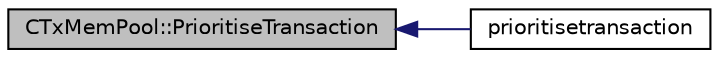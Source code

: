 digraph "CTxMemPool::PrioritiseTransaction"
{
  edge [fontname="Helvetica",fontsize="10",labelfontname="Helvetica",labelfontsize="10"];
  node [fontname="Helvetica",fontsize="10",shape=record];
  rankdir="LR";
  Node260 [label="CTxMemPool::PrioritiseTransaction",height=0.2,width=0.4,color="black", fillcolor="grey75", style="filled", fontcolor="black"];
  Node260 -> Node261 [dir="back",color="midnightblue",fontsize="10",style="solid",fontname="Helvetica"];
  Node261 [label="prioritisetransaction",height=0.2,width=0.4,color="black", fillcolor="white", style="filled",URL="$rpcmining_8cpp.html#aed287651120186f0898b41e4e5c11e5f"];
}
